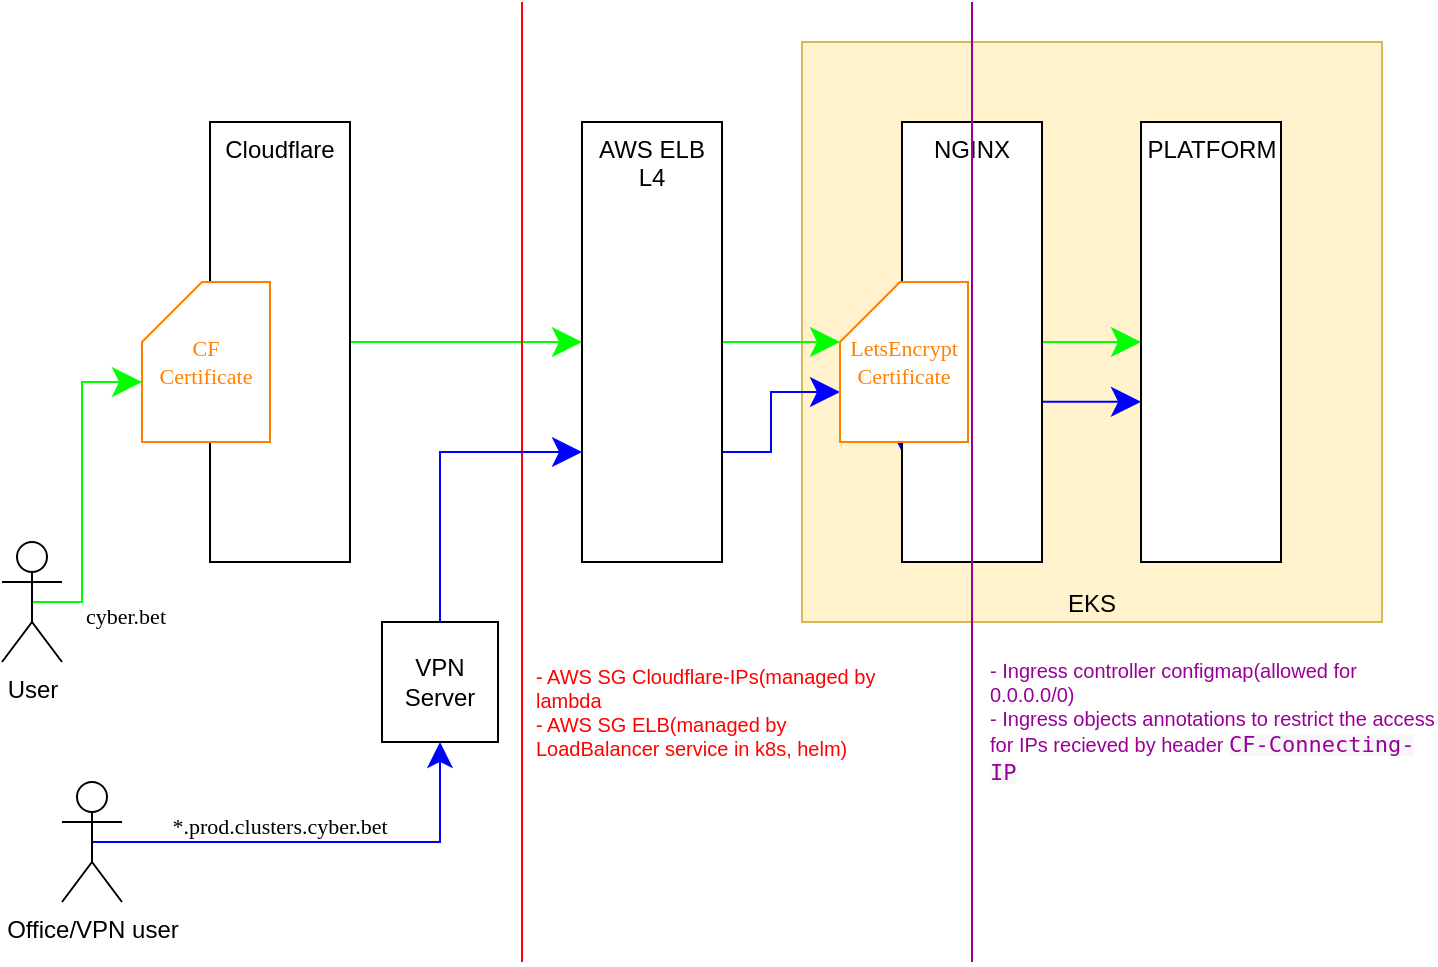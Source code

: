 <mxfile version="15.9.3" type="github">
  <diagram id="E5xBfFjXKruswPAKypPt" name="Page-1">
    <mxGraphModel dx="1033" dy="626" grid="1" gridSize="10" guides="1" tooltips="1" connect="1" arrows="1" fold="1" page="1" pageScale="1" pageWidth="827" pageHeight="1169" math="0" shadow="0">
      <root>
        <mxCell id="0" />
        <mxCell id="1" parent="0" />
        <mxCell id="qf0UW3XAf_jFj8p10U0q-1" value="EKS" style="whiteSpace=wrap;html=1;aspect=fixed;fillColor=#fff2cc;strokeColor=#d6b656;verticalAlign=bottom;" vertex="1" parent="1">
          <mxGeometry x="440" y="50" width="290" height="290" as="geometry" />
        </mxCell>
        <mxCell id="FDzk7kAJ6XmJwjqYeY87-13" style="edgeStyle=orthogonalEdgeStyle;rounded=0;orthogonalLoop=1;jettySize=auto;html=1;exitX=0.5;exitY=0.5;exitDx=0;exitDy=0;exitPerimeter=0;entryX=0;entryY=0;entryDx=0;entryDy=50;fontFamily=Georgia;fontSize=11;fontColor=#990099;startSize=12;endSize=12;strokeColor=#00FF00;entryPerimeter=0;" parent="1" source="FDzk7kAJ6XmJwjqYeY87-1" target="FDzk7kAJ6XmJwjqYeY87-21" edge="1">
          <mxGeometry relative="1" as="geometry">
            <Array as="points">
              <mxPoint x="66" y="330" />
              <mxPoint x="80" y="330" />
              <mxPoint x="80" y="180" />
            </Array>
          </mxGeometry>
        </mxCell>
        <mxCell id="FDzk7kAJ6XmJwjqYeY87-1" value="User" style="shape=umlActor;verticalLabelPosition=bottom;verticalAlign=top;html=1;outlineConnect=0;" parent="1" vertex="1">
          <mxGeometry x="40" y="300" width="30" height="60" as="geometry" />
        </mxCell>
        <mxCell id="FDzk7kAJ6XmJwjqYeY87-14" style="edgeStyle=orthogonalEdgeStyle;rounded=0;orthogonalLoop=1;jettySize=auto;html=1;exitX=1;exitY=0.5;exitDx=0;exitDy=0;fontFamily=Georgia;fontSize=11;fontColor=#990099;startSize=12;endSize=12;strokeColor=#00FF00;entryX=0;entryY=0.5;entryDx=0;entryDy=0;" parent="1" source="FDzk7kAJ6XmJwjqYeY87-4" target="FDzk7kAJ6XmJwjqYeY87-5" edge="1">
          <mxGeometry relative="1" as="geometry">
            <mxPoint x="260" y="120" as="targetPoint" />
            <Array as="points" />
          </mxGeometry>
        </mxCell>
        <mxCell id="FDzk7kAJ6XmJwjqYeY87-4" value="Cloudflare" style="rounded=0;whiteSpace=wrap;html=1;verticalAlign=top;" parent="1" vertex="1">
          <mxGeometry x="144" y="90" width="70" height="220" as="geometry" />
        </mxCell>
        <mxCell id="FDzk7kAJ6XmJwjqYeY87-15" style="edgeStyle=orthogonalEdgeStyle;rounded=0;orthogonalLoop=1;jettySize=auto;html=1;exitX=1;exitY=0.5;exitDx=0;exitDy=0;entryX=0;entryY=0;entryDx=0;entryDy=30;fontFamily=Georgia;fontSize=11;fontColor=#990099;startSize=12;endSize=12;strokeColor=#00FF00;entryPerimeter=0;" parent="1" source="FDzk7kAJ6XmJwjqYeY87-5" target="FDzk7kAJ6XmJwjqYeY87-22" edge="1">
          <mxGeometry relative="1" as="geometry" />
        </mxCell>
        <mxCell id="FDzk7kAJ6XmJwjqYeY87-19" style="edgeStyle=orthogonalEdgeStyle;rounded=0;orthogonalLoop=1;jettySize=auto;html=1;exitX=1;exitY=0.75;exitDx=0;exitDy=0;entryX=0;entryY=0.75;entryDx=0;entryDy=0;fontFamily=Georgia;fontSize=11;fontColor=#990099;startSize=12;endSize=12;strokeColor=#0000FF;startArrow=none;" parent="1" source="FDzk7kAJ6XmJwjqYeY87-22" target="FDzk7kAJ6XmJwjqYeY87-6" edge="1">
          <mxGeometry relative="1" as="geometry" />
        </mxCell>
        <mxCell id="FDzk7kAJ6XmJwjqYeY87-25" style="edgeStyle=orthogonalEdgeStyle;rounded=0;orthogonalLoop=1;jettySize=auto;html=1;exitX=1;exitY=0.75;exitDx=0;exitDy=0;entryX=0;entryY=0;entryDx=0;entryDy=55;entryPerimeter=0;fontFamily=Georgia;fontSize=11;fontColor=#FF8000;startSize=12;endSize=12;strokeColor=#0000FF;" parent="1" source="FDzk7kAJ6XmJwjqYeY87-5" target="FDzk7kAJ6XmJwjqYeY87-22" edge="1">
          <mxGeometry relative="1" as="geometry" />
        </mxCell>
        <mxCell id="FDzk7kAJ6XmJwjqYeY87-5" value="AWS ELB L4" style="rounded=0;whiteSpace=wrap;html=1;verticalAlign=top;" parent="1" vertex="1">
          <mxGeometry x="330" y="90" width="70" height="220" as="geometry" />
        </mxCell>
        <mxCell id="FDzk7kAJ6XmJwjqYeY87-16" style="edgeStyle=orthogonalEdgeStyle;rounded=0;orthogonalLoop=1;jettySize=auto;html=1;exitX=1;exitY=0.5;exitDx=0;exitDy=0;entryX=0;entryY=0.5;entryDx=0;entryDy=0;fontFamily=Georgia;fontSize=11;fontColor=#990099;startSize=12;endSize=12;strokeColor=#00FF00;" parent="1" source="FDzk7kAJ6XmJwjqYeY87-6" target="FDzk7kAJ6XmJwjqYeY87-9" edge="1">
          <mxGeometry relative="1" as="geometry" />
        </mxCell>
        <mxCell id="FDzk7kAJ6XmJwjqYeY87-20" style="edgeStyle=orthogonalEdgeStyle;rounded=0;orthogonalLoop=1;jettySize=auto;html=1;exitX=1;exitY=0.75;exitDx=0;exitDy=0;entryX=0;entryY=0.636;entryDx=0;entryDy=0;fontFamily=Georgia;fontSize=11;fontColor=#990099;startSize=12;endSize=12;strokeColor=#0000FF;entryPerimeter=0;" parent="1" source="FDzk7kAJ6XmJwjqYeY87-6" target="FDzk7kAJ6XmJwjqYeY87-9" edge="1">
          <mxGeometry relative="1" as="geometry">
            <Array as="points">
              <mxPoint x="560" y="230" />
            </Array>
          </mxGeometry>
        </mxCell>
        <mxCell id="FDzk7kAJ6XmJwjqYeY87-6" value="NGINX" style="rounded=0;whiteSpace=wrap;html=1;verticalAlign=top;" parent="1" vertex="1">
          <mxGeometry x="490" y="90" width="70" height="220" as="geometry" />
        </mxCell>
        <mxCell id="FDzk7kAJ6XmJwjqYeY87-7" value="" style="endArrow=none;html=1;rounded=0;fontColor=#FF0000;spacing=5;strokeColor=#FF0000;endSize=12;startSize=12;" parent="1" edge="1">
          <mxGeometry width="50" height="50" relative="1" as="geometry">
            <mxPoint x="300" y="510" as="sourcePoint" />
            <mxPoint x="300" y="30" as="targetPoint" />
          </mxGeometry>
        </mxCell>
        <mxCell id="FDzk7kAJ6XmJwjqYeY87-8" value="- AWS SG Cloudflare-IPs(managed by lambda&lt;br style=&quot;font-size: 10px&quot;&gt;&lt;div style=&quot;font-size: 10px&quot;&gt;&lt;span style=&quot;font-size: 10px&quot;&gt;- AWS SG ELB(managed by LoadBalancer service in k8s, helm)&amp;nbsp;&lt;/span&gt;&lt;/div&gt;" style="text;html=1;strokeColor=none;fillColor=none;align=left;verticalAlign=middle;whiteSpace=wrap;rounded=0;fontColor=#FF0000;fontSize=10;" parent="1" vertex="1">
          <mxGeometry x="305" y="360" width="185" height="50" as="geometry" />
        </mxCell>
        <mxCell id="FDzk7kAJ6XmJwjqYeY87-9" value="PLATFORM" style="rounded=0;whiteSpace=wrap;html=1;verticalAlign=top;" parent="1" vertex="1">
          <mxGeometry x="609.5" y="90" width="70" height="220" as="geometry" />
        </mxCell>
        <mxCell id="FDzk7kAJ6XmJwjqYeY87-10" value="" style="endArrow=none;html=1;rounded=0;fontColor=#990099;spacing=5;strokeColor=#990099;endSize=12;startSize=12;" parent="1" edge="1">
          <mxGeometry width="50" height="50" relative="1" as="geometry">
            <mxPoint x="525" y="510" as="sourcePoint" />
            <mxPoint x="525" y="30" as="targetPoint" />
          </mxGeometry>
        </mxCell>
        <mxCell id="FDzk7kAJ6XmJwjqYeY87-11" value="- Ingress controller configmap(allowed for 0.0.0.0/0)&lt;br&gt;- Ingress objects annotations to restrict the access for IPs recieved by header&amp;nbsp;&lt;span style=&quot;font-family: monospace, monospace; background-color: rgb(247, 247, 247);&quot;&gt;&lt;font style=&quot;font-size: 11px&quot;&gt;CF-Connecting-IP&lt;/font&gt;&lt;/span&gt;" style="text;html=1;strokeColor=none;fillColor=none;align=left;verticalAlign=middle;whiteSpace=wrap;rounded=0;fontColor=#990099;fontSize=10;" parent="1" vertex="1">
          <mxGeometry x="532" y="365" width="225" height="50" as="geometry" />
        </mxCell>
        <mxCell id="FDzk7kAJ6XmJwjqYeY87-18" style="edgeStyle=orthogonalEdgeStyle;rounded=0;orthogonalLoop=1;jettySize=auto;html=1;exitX=0.5;exitY=0.5;exitDx=0;exitDy=0;exitPerimeter=0;entryX=0;entryY=0.75;entryDx=0;entryDy=0;fontFamily=Georgia;fontSize=11;fontColor=#990099;startSize=12;endSize=12;strokeColor=#0000FF;startArrow=none;" parent="1" source="qf0UW3XAf_jFj8p10U0q-4" target="FDzk7kAJ6XmJwjqYeY87-5" edge="1">
          <mxGeometry relative="1" as="geometry">
            <Array as="points">
              <mxPoint x="259" y="255" />
            </Array>
          </mxGeometry>
        </mxCell>
        <mxCell id="qf0UW3XAf_jFj8p10U0q-6" style="edgeStyle=orthogonalEdgeStyle;rounded=0;orthogonalLoop=1;jettySize=auto;html=1;exitX=0.5;exitY=0.5;exitDx=0;exitDy=0;exitPerimeter=0;entryX=0.5;entryY=1;entryDx=0;entryDy=0;fontColor=#0000CC;strokeColor=#0000FF;strokeWidth=1;startSize=10;endSize=10;" edge="1" parent="1" source="FDzk7kAJ6XmJwjqYeY87-17" target="qf0UW3XAf_jFj8p10U0q-4">
          <mxGeometry relative="1" as="geometry" />
        </mxCell>
        <mxCell id="FDzk7kAJ6XmJwjqYeY87-17" value="Office/VPN user" style="shape=umlActor;verticalLabelPosition=bottom;verticalAlign=top;html=1;outlineConnect=0;" parent="1" vertex="1">
          <mxGeometry x="70" y="420" width="30" height="60" as="geometry" />
        </mxCell>
        <mxCell id="FDzk7kAJ6XmJwjqYeY87-21" value="&lt;font color=&quot;#ff8000&quot;&gt;CF Certificate&lt;/font&gt;" style="shape=card;whiteSpace=wrap;html=1;fontFamily=Georgia;fontSize=11;fontColor=#990099;strokeColor=#FF8000;" parent="1" vertex="1">
          <mxGeometry x="110" y="170" width="64" height="80" as="geometry" />
        </mxCell>
        <mxCell id="FDzk7kAJ6XmJwjqYeY87-22" value="&lt;font color=&quot;#ff8000&quot;&gt;LetsEncrypt Certificate&lt;/font&gt;" style="shape=card;whiteSpace=wrap;html=1;fontFamily=Georgia;fontSize=11;fontColor=#990099;strokeColor=#FF8000;" parent="1" vertex="1">
          <mxGeometry x="459" y="170" width="64" height="80" as="geometry" />
        </mxCell>
        <mxCell id="FDzk7kAJ6XmJwjqYeY87-26" value="&lt;font color=&quot;#000000&quot;&gt;cyber.bet&lt;/font&gt;" style="text;html=1;strokeColor=none;fillColor=none;align=center;verticalAlign=middle;whiteSpace=wrap;rounded=0;fontFamily=Georgia;fontSize=11;fontColor=#FF8000;" parent="1" vertex="1">
          <mxGeometry x="72" y="322" width="60" height="30" as="geometry" />
        </mxCell>
        <mxCell id="FDzk7kAJ6XmJwjqYeY87-27" value="&lt;font color=&quot;#000000&quot;&gt;*.prod.clusters.cyber.bet&lt;/font&gt;" style="text;html=1;strokeColor=none;fillColor=none;align=center;verticalAlign=middle;whiteSpace=wrap;rounded=0;fontFamily=Georgia;fontSize=11;fontColor=#FF8000;" parent="1" vertex="1">
          <mxGeometry x="149" y="427" width="60" height="30" as="geometry" />
        </mxCell>
        <mxCell id="qf0UW3XAf_jFj8p10U0q-4" value="VPN Server" style="rounded=0;whiteSpace=wrap;html=1;fontColor=#000000;" vertex="1" parent="1">
          <mxGeometry x="230" y="340" width="58" height="60" as="geometry" />
        </mxCell>
      </root>
    </mxGraphModel>
  </diagram>
</mxfile>
